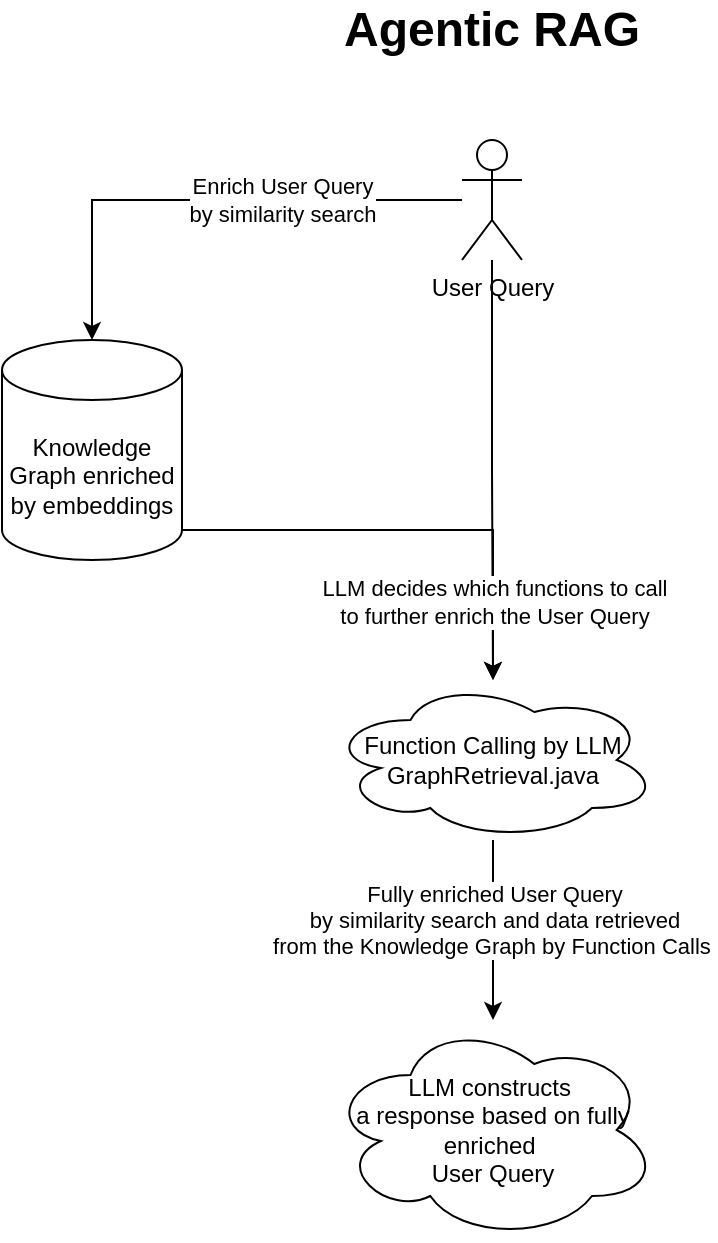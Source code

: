 <mxfile version="24.7.14">
  <diagram name="Page-1" id="HwWqeTtycvugQ6sXGDGw">
    <mxGraphModel dx="1177" dy="1182" grid="1" gridSize="10" guides="1" tooltips="1" connect="1" arrows="1" fold="1" page="1" pageScale="1" pageWidth="850" pageHeight="1100" math="0" shadow="0">
      <root>
        <mxCell id="0" />
        <mxCell id="1" parent="0" />
        <mxCell id="wHa-d43y5tyTwQyGDPxa-1" value="Agentic RAG" style="text;html=1;align=center;verticalAlign=middle;whiteSpace=wrap;rounded=0;fontSize=24;fontStyle=1;horizontal=1;" vertex="1" parent="1">
          <mxGeometry x="340" y="30" width="170" height="30" as="geometry" />
        </mxCell>
        <mxCell id="wHa-d43y5tyTwQyGDPxa-7" value="" style="edgeStyle=orthogonalEdgeStyle;rounded=0;orthogonalLoop=1;jettySize=auto;html=1;exitX=1;exitY=1;exitDx=0;exitDy=-15;exitPerimeter=0;" edge="1" parent="1" source="wHa-d43y5tyTwQyGDPxa-2" target="wHa-d43y5tyTwQyGDPxa-6">
          <mxGeometry relative="1" as="geometry" />
        </mxCell>
        <mxCell id="wHa-d43y5tyTwQyGDPxa-2" value="Knowledge Graph enriched by embeddings" style="shape=cylinder3;whiteSpace=wrap;html=1;boundedLbl=1;backgroundOutline=1;size=15;" vertex="1" parent="1">
          <mxGeometry x="180" y="200" width="90" height="110" as="geometry" />
        </mxCell>
        <mxCell id="wHa-d43y5tyTwQyGDPxa-4" value="" style="edgeStyle=orthogonalEdgeStyle;rounded=0;orthogonalLoop=1;jettySize=auto;html=1;startArrow=none;startFill=0;" edge="1" parent="1" source="wHa-d43y5tyTwQyGDPxa-3" target="wHa-d43y5tyTwQyGDPxa-2">
          <mxGeometry relative="1" as="geometry" />
        </mxCell>
        <mxCell id="wHa-d43y5tyTwQyGDPxa-5" value="Enrich User Query&lt;div&gt;by similarity search&lt;/div&gt;" style="edgeLabel;html=1;align=center;verticalAlign=middle;resizable=0;points=[];" vertex="1" connectable="0" parent="wHa-d43y5tyTwQyGDPxa-4">
          <mxGeometry x="-0.122" y="-4" relative="1" as="geometry">
            <mxPoint x="22" y="4" as="offset" />
          </mxGeometry>
        </mxCell>
        <mxCell id="wHa-d43y5tyTwQyGDPxa-8" value="" style="edgeStyle=orthogonalEdgeStyle;rounded=0;orthogonalLoop=1;jettySize=auto;html=1;" edge="1" parent="1" source="wHa-d43y5tyTwQyGDPxa-3" target="wHa-d43y5tyTwQyGDPxa-6">
          <mxGeometry relative="1" as="geometry" />
        </mxCell>
        <mxCell id="wHa-d43y5tyTwQyGDPxa-9" value="LLM decides which functions to call&lt;div&gt;to further enrich the User Query&lt;/div&gt;" style="edgeLabel;html=1;align=center;verticalAlign=middle;resizable=0;points=[];" vertex="1" connectable="0" parent="wHa-d43y5tyTwQyGDPxa-8">
          <mxGeometry x="0.515" y="1" relative="1" as="geometry">
            <mxPoint x="-1" y="12" as="offset" />
          </mxGeometry>
        </mxCell>
        <mxCell id="wHa-d43y5tyTwQyGDPxa-3" value="User Query" style="shape=umlActor;verticalLabelPosition=bottom;verticalAlign=top;html=1;outlineConnect=0;" vertex="1" parent="1">
          <mxGeometry x="410" y="100" width="30" height="60" as="geometry" />
        </mxCell>
        <mxCell id="wHa-d43y5tyTwQyGDPxa-12" value="" style="edgeStyle=orthogonalEdgeStyle;rounded=0;orthogonalLoop=1;jettySize=auto;html=1;" edge="1" parent="1" source="wHa-d43y5tyTwQyGDPxa-6" target="wHa-d43y5tyTwQyGDPxa-11">
          <mxGeometry relative="1" as="geometry" />
        </mxCell>
        <mxCell id="wHa-d43y5tyTwQyGDPxa-13" value="Fully enriched User Query&lt;div&gt;by similarity search and data retrieved&lt;/div&gt;&lt;div&gt;from the Knowledge Graph by Function Calls&amp;nbsp;&lt;/div&gt;" style="edgeLabel;html=1;align=center;verticalAlign=middle;resizable=0;points=[];" vertex="1" connectable="0" parent="wHa-d43y5tyTwQyGDPxa-12">
          <mxGeometry x="-0.333" y="1" relative="1" as="geometry">
            <mxPoint x="-1" y="10" as="offset" />
          </mxGeometry>
        </mxCell>
        <mxCell id="wHa-d43y5tyTwQyGDPxa-6" value="Function Calling by LLM&lt;div&gt;GraphRetrieval.java&lt;/div&gt;" style="ellipse;shape=cloud;whiteSpace=wrap;html=1;" vertex="1" parent="1">
          <mxGeometry x="343" y="370" width="165" height="80" as="geometry" />
        </mxCell>
        <mxCell id="wHa-d43y5tyTwQyGDPxa-11" value="&lt;font style=&quot;font-size: 12px;&quot;&gt;LLM constructs&amp;nbsp;&lt;/font&gt;&lt;div&gt;&lt;font style=&quot;font-size: 12px;&quot;&gt;a response based on fully enriched&amp;nbsp;&lt;/font&gt;&lt;div&gt;&lt;font style=&quot;font-size: 12px;&quot;&gt;User Query&lt;/font&gt;&lt;/div&gt;&lt;/div&gt;" style="ellipse;shape=cloud;whiteSpace=wrap;html=1;" vertex="1" parent="1">
          <mxGeometry x="343" y="540" width="165" height="110" as="geometry" />
        </mxCell>
      </root>
    </mxGraphModel>
  </diagram>
</mxfile>
